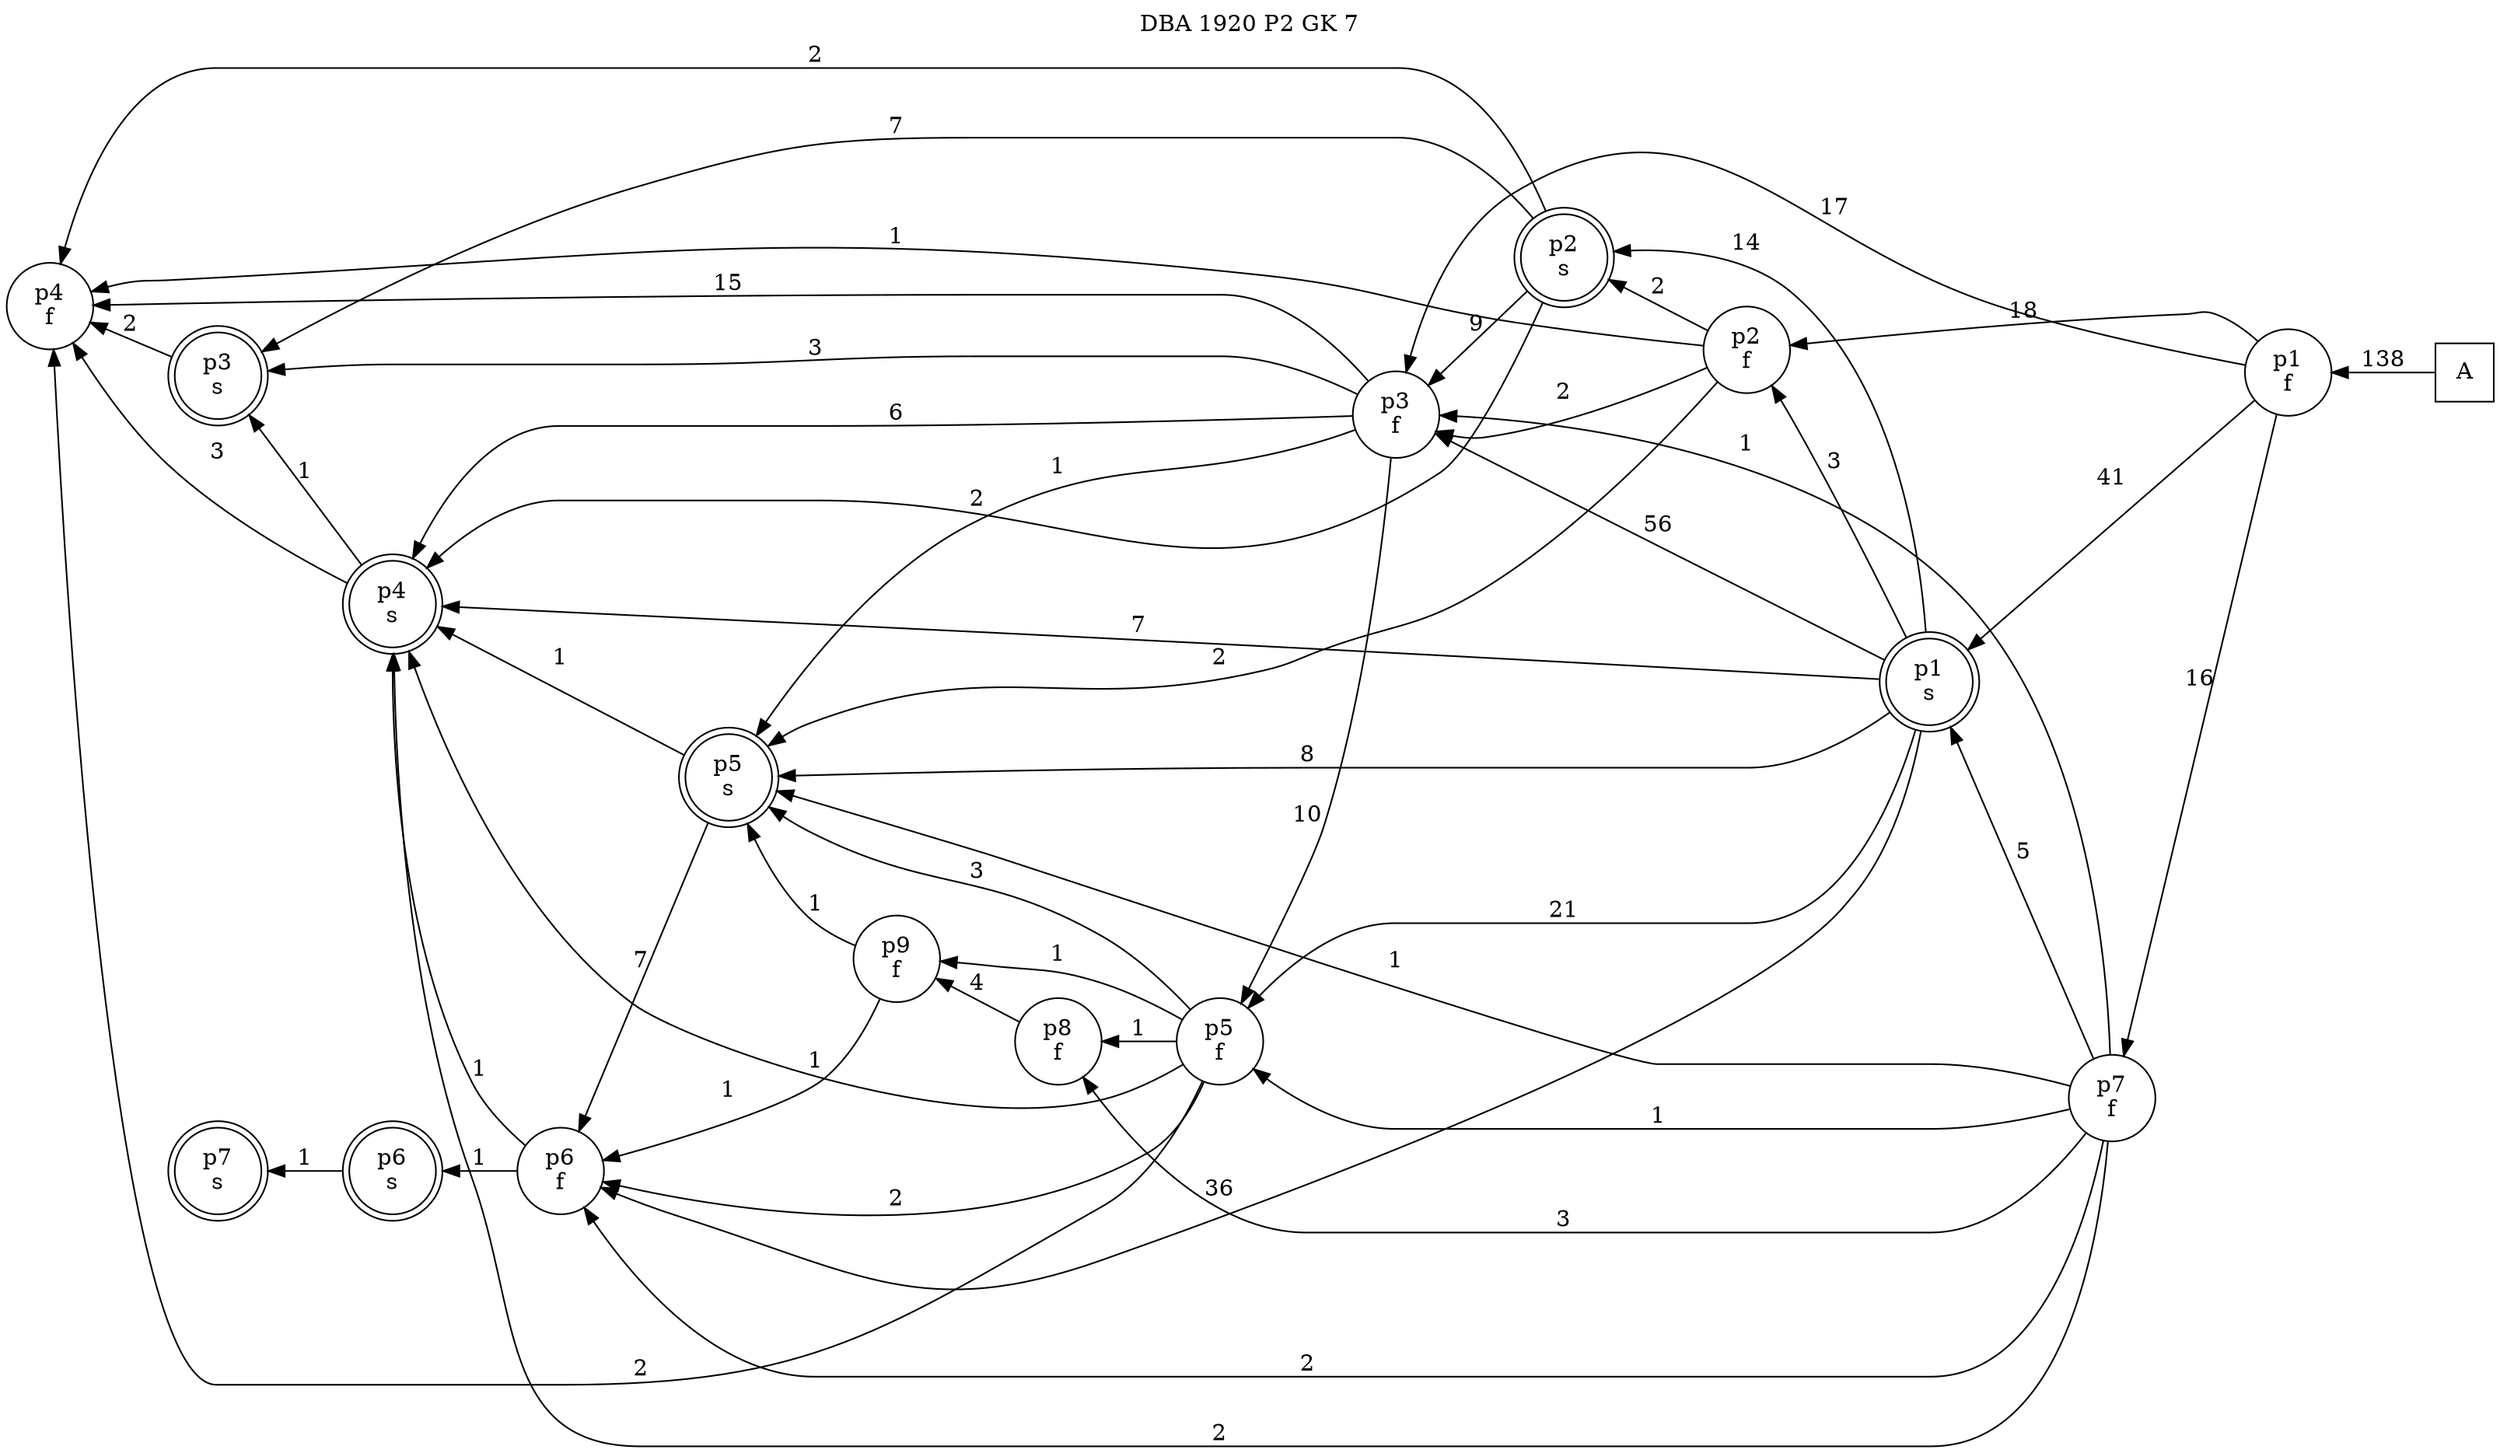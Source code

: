 digraph DBA_1920_P2_GK_7_GOOD {
labelloc="tl"
label= " DBA 1920 P2 GK 7 "
rankdir="RL";
"A" [shape="square" label="A"]
"p1_f" [shape="circle" label="p1
f"]
"p2_f" [shape="circle" label="p2
f"]
"p1_s" [shape="doublecircle" label="p1
s"]
"p2_s" [shape="doublecircle" label="p2
s"]
"p3_f" [shape="circle" label="p3
f"]
"p4_f" [shape="circle" label="p4
f"]
"p5_f" [shape="circle" label="p5
f"]
"p4_s" [shape="doublecircle" label="p4
s"]
"p3_s" [shape="doublecircle" label="p3
s"]
"p6_f" [shape="circle" label="p6
f"]
"p7_f" [shape="circle" label="p7
f"]
"p8_f" [shape="circle" label="p8
f"]
"p9_f" [shape="circle" label="p9
f"]
"p5_s" [shape="doublecircle" label="p5
s"]
"p6_s" [shape="doublecircle" label="p6
s"]
"p7_s" [shape="doublecircle" label="p7
s"]
"A" -> "p1_f" [ label=138]
"p1_f" -> "p2_f" [ label=18]
"p1_f" -> "p1_s" [ label=41]
"p1_f" -> "p3_f" [ label=17]
"p1_f" -> "p7_f" [ label=16]
"p2_f" -> "p2_s" [ label=2]
"p2_f" -> "p3_f" [ label=2]
"p2_f" -> "p4_f" [ label=1]
"p2_f" -> "p5_s" [ label=2]
"p1_s" -> "p2_f" [ label=3]
"p1_s" -> "p2_s" [ label=14]
"p1_s" -> "p3_f" [ label=56]
"p1_s" -> "p5_f" [ label=21]
"p1_s" -> "p4_s" [ label=7]
"p1_s" -> "p6_f" [ label=36]
"p1_s" -> "p5_s" [ label=8]
"p2_s" -> "p3_f" [ label=9]
"p2_s" -> "p4_f" [ label=2]
"p2_s" -> "p4_s" [ label=2]
"p2_s" -> "p3_s" [ label=7]
"p3_f" -> "p4_f" [ label=15]
"p3_f" -> "p5_f" [ label=10]
"p3_f" -> "p4_s" [ label=6]
"p3_f" -> "p3_s" [ label=3]
"p3_f" -> "p5_s" [ label=1]
"p5_f" -> "p4_f" [ label=2]
"p5_f" -> "p4_s" [ label=1]
"p5_f" -> "p6_f" [ label=2]
"p5_f" -> "p8_f" [ label=1]
"p5_f" -> "p9_f" [ label=1]
"p5_f" -> "p5_s" [ label=3]
"p4_s" -> "p4_f" [ label=3]
"p4_s" -> "p3_s" [ label=1]
"p3_s" -> "p4_f" [ label=2]
"p6_f" -> "p4_s" [ label=1]
"p6_f" -> "p6_s" [ label=1]
"p7_f" -> "p1_s" [ label=5]
"p7_f" -> "p3_f" [ label=1]
"p7_f" -> "p5_f" [ label=1]
"p7_f" -> "p4_s" [ label=2]
"p7_f" -> "p6_f" [ label=2]
"p7_f" -> "p8_f" [ label=3]
"p7_f" -> "p5_s" [ label=1]
"p8_f" -> "p9_f" [ label=4]
"p9_f" -> "p6_f" [ label=1]
"p9_f" -> "p5_s" [ label=1]
"p5_s" -> "p4_s" [ label=1]
"p5_s" -> "p6_f" [ label=7]
"p6_s" -> "p7_s" [ label=1]
}
